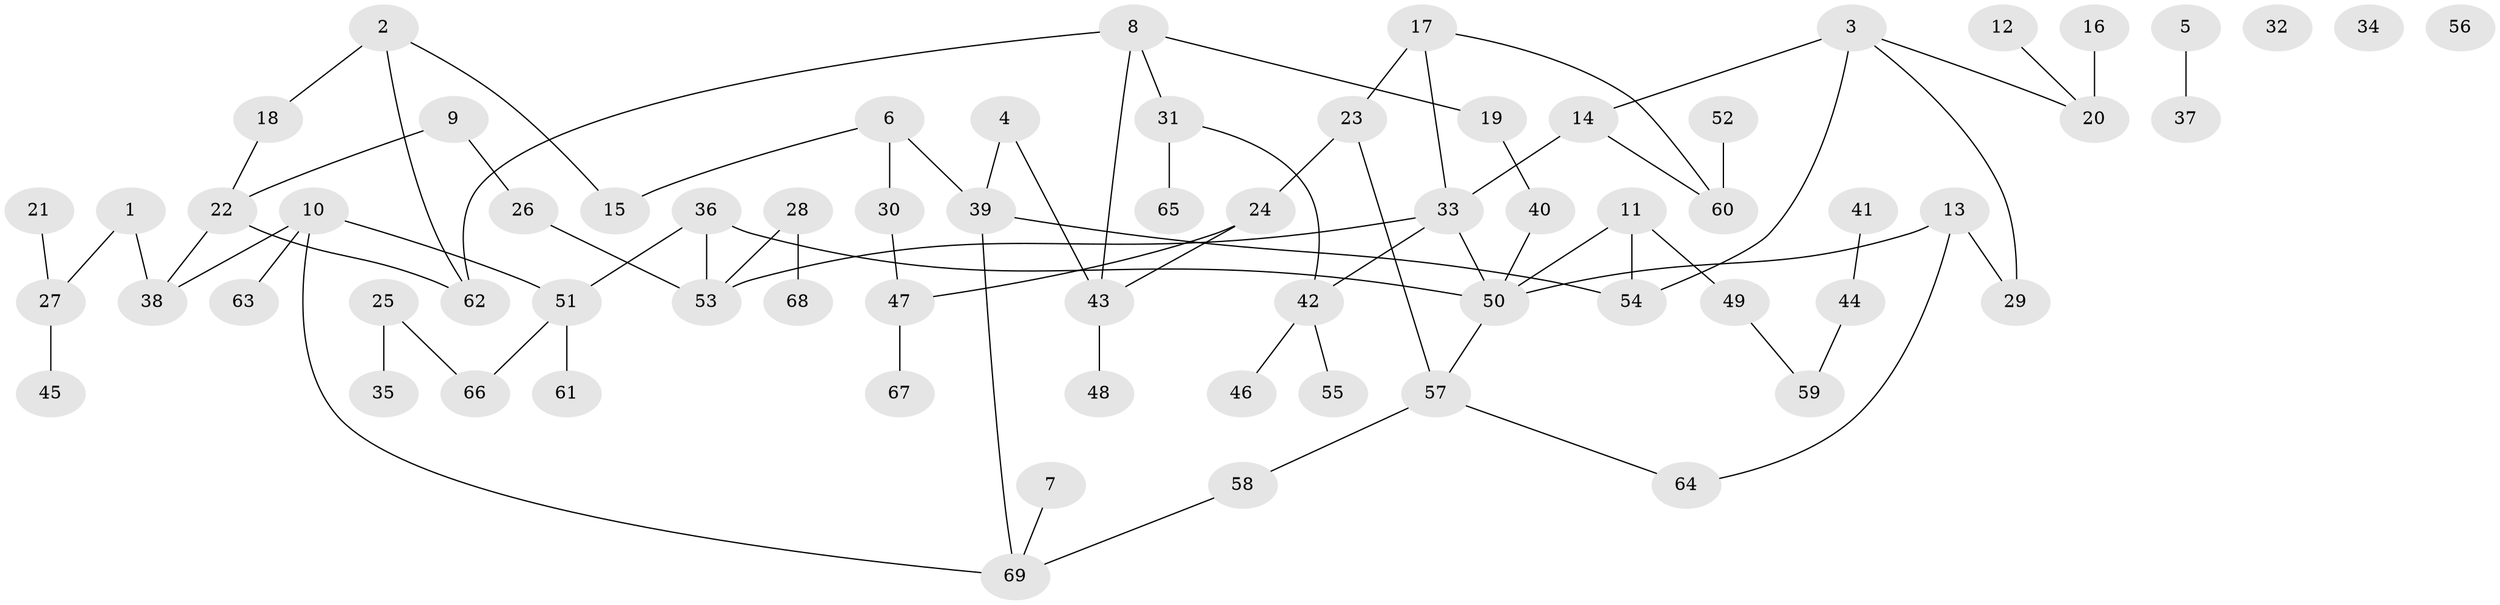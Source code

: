 // Generated by graph-tools (version 1.1) at 2025/25/03/09/25 03:25:17]
// undirected, 69 vertices, 80 edges
graph export_dot {
graph [start="1"]
  node [color=gray90,style=filled];
  1;
  2;
  3;
  4;
  5;
  6;
  7;
  8;
  9;
  10;
  11;
  12;
  13;
  14;
  15;
  16;
  17;
  18;
  19;
  20;
  21;
  22;
  23;
  24;
  25;
  26;
  27;
  28;
  29;
  30;
  31;
  32;
  33;
  34;
  35;
  36;
  37;
  38;
  39;
  40;
  41;
  42;
  43;
  44;
  45;
  46;
  47;
  48;
  49;
  50;
  51;
  52;
  53;
  54;
  55;
  56;
  57;
  58;
  59;
  60;
  61;
  62;
  63;
  64;
  65;
  66;
  67;
  68;
  69;
  1 -- 27;
  1 -- 38;
  2 -- 15;
  2 -- 18;
  2 -- 62;
  3 -- 14;
  3 -- 20;
  3 -- 29;
  3 -- 54;
  4 -- 39;
  4 -- 43;
  5 -- 37;
  6 -- 15;
  6 -- 30;
  6 -- 39;
  7 -- 69;
  8 -- 19;
  8 -- 31;
  8 -- 43;
  8 -- 62;
  9 -- 22;
  9 -- 26;
  10 -- 38;
  10 -- 51;
  10 -- 63;
  10 -- 69;
  11 -- 49;
  11 -- 50;
  11 -- 54;
  12 -- 20;
  13 -- 29;
  13 -- 50;
  13 -- 64;
  14 -- 33;
  14 -- 60;
  16 -- 20;
  17 -- 23;
  17 -- 33;
  17 -- 60;
  18 -- 22;
  19 -- 40;
  21 -- 27;
  22 -- 38;
  22 -- 62;
  23 -- 24;
  23 -- 57;
  24 -- 43;
  24 -- 47;
  25 -- 35;
  25 -- 66;
  26 -- 53;
  27 -- 45;
  28 -- 53;
  28 -- 68;
  30 -- 47;
  31 -- 42;
  31 -- 65;
  33 -- 42;
  33 -- 50;
  33 -- 53;
  36 -- 50;
  36 -- 51;
  36 -- 53;
  39 -- 54;
  39 -- 69;
  40 -- 50;
  41 -- 44;
  42 -- 46;
  42 -- 55;
  43 -- 48;
  44 -- 59;
  47 -- 67;
  49 -- 59;
  50 -- 57;
  51 -- 61;
  51 -- 66;
  52 -- 60;
  57 -- 58;
  57 -- 64;
  58 -- 69;
}

